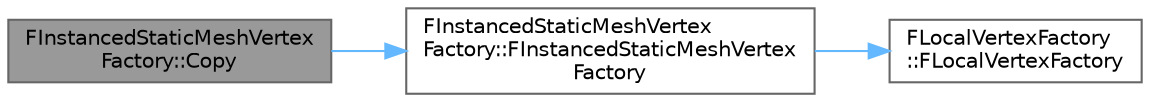digraph "FInstancedStaticMeshVertexFactory::Copy"
{
 // INTERACTIVE_SVG=YES
 // LATEX_PDF_SIZE
  bgcolor="transparent";
  edge [fontname=Helvetica,fontsize=10,labelfontname=Helvetica,labelfontsize=10];
  node [fontname=Helvetica,fontsize=10,shape=box,height=0.2,width=0.4];
  rankdir="LR";
  Node1 [id="Node000001",label="FInstancedStaticMeshVertex\lFactory::Copy",height=0.2,width=0.4,color="gray40", fillcolor="grey60", style="filled", fontcolor="black",tooltip="Copy the data from another vertex factory."];
  Node1 -> Node2 [id="edge1_Node000001_Node000002",color="steelblue1",style="solid",tooltip=" "];
  Node2 [id="Node000002",label="FInstancedStaticMeshVertex\lFactory::FInstancedStaticMeshVertex\lFactory",height=0.2,width=0.4,color="grey40", fillcolor="white", style="filled",URL="$d1/d31/structFInstancedStaticMeshVertexFactory.html#a8963e87ab7ea86963947358ecb5728e3",tooltip=" "];
  Node2 -> Node3 [id="edge2_Node000002_Node000003",color="steelblue1",style="solid",tooltip=" "];
  Node3 [id="Node000003",label="FLocalVertexFactory\l::FLocalVertexFactory",height=0.2,width=0.4,color="grey40", fillcolor="white", style="filled",URL="$db/d29/classFLocalVertexFactory.html#a903010740c6bb693da215cc1b67c83d3",tooltip=" "];
}
